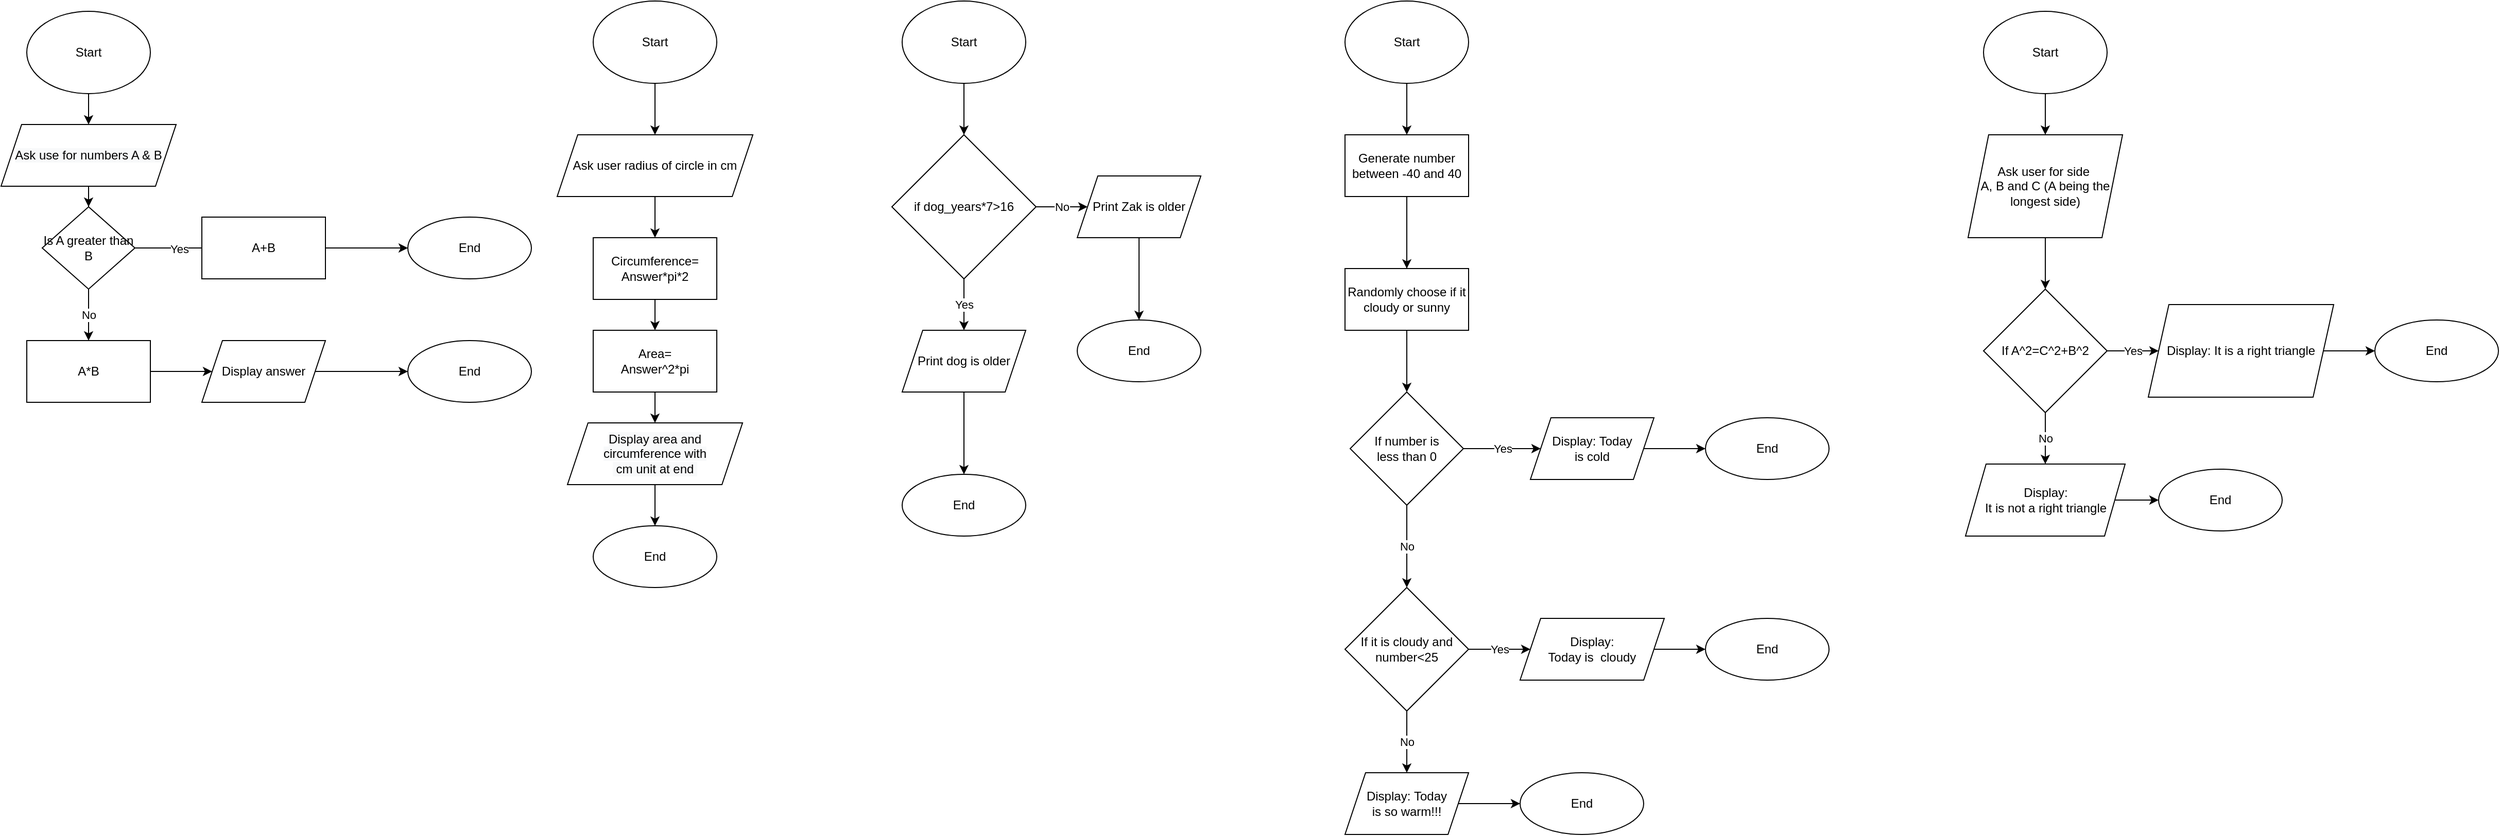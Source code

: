 <mxfile version="17.1.4" type="device"><diagram id="IIf_3cngun9RiF9ROP-h" name="Page-1"><mxGraphModel dx="1422" dy="910" grid="1" gridSize="10" guides="1" tooltips="1" connect="1" arrows="1" fold="1" page="1" pageScale="1" pageWidth="850" pageHeight="1100" math="0" shadow="0"><root><mxCell id="0"/><mxCell id="1" parent="0"/><mxCell id="T_XQ1ZaXBWBgXC8gzVqR-7" value="" style="edgeStyle=orthogonalEdgeStyle;rounded=0;orthogonalLoop=1;jettySize=auto;html=1;" edge="1" parent="1" source="T_XQ1ZaXBWBgXC8gzVqR-2" target="T_XQ1ZaXBWBgXC8gzVqR-6"><mxGeometry relative="1" as="geometry"/></mxCell><mxCell id="T_XQ1ZaXBWBgXC8gzVqR-2" value="Start" style="ellipse;whiteSpace=wrap;html=1;" vertex="1" parent="1"><mxGeometry x="110" y="120" width="120" height="80" as="geometry"/></mxCell><mxCell id="T_XQ1ZaXBWBgXC8gzVqR-9" value="" style="edgeStyle=orthogonalEdgeStyle;rounded=0;orthogonalLoop=1;jettySize=auto;html=1;" edge="1" parent="1" source="T_XQ1ZaXBWBgXC8gzVqR-6" target="T_XQ1ZaXBWBgXC8gzVqR-8"><mxGeometry relative="1" as="geometry"/></mxCell><mxCell id="T_XQ1ZaXBWBgXC8gzVqR-6" value="&#10;&#10;&lt;span style=&quot;color: rgb(0, 0, 0); font-family: helvetica; font-size: 12px; font-style: normal; font-weight: 400; letter-spacing: normal; text-align: center; text-indent: 0px; text-transform: none; word-spacing: 0px; background-color: rgb(248, 249, 250); display: inline; float: none;&quot;&gt;Ask use for numbers A &amp;amp; B&lt;/span&gt;&#10;&#10;" style="shape=parallelogram;perimeter=parallelogramPerimeter;whiteSpace=wrap;html=1;fixedSize=1;" vertex="1" parent="1"><mxGeometry x="85" y="230" width="170" height="60" as="geometry"/></mxCell><mxCell id="T_XQ1ZaXBWBgXC8gzVqR-11" value="Yes" style="edgeStyle=orthogonalEdgeStyle;rounded=0;orthogonalLoop=1;jettySize=auto;html=1;" edge="1" parent="1" source="T_XQ1ZaXBWBgXC8gzVqR-8"><mxGeometry relative="1" as="geometry"><mxPoint x="300" y="350" as="targetPoint"/></mxGeometry></mxCell><mxCell id="T_XQ1ZaXBWBgXC8gzVqR-14" value="No" style="edgeStyle=orthogonalEdgeStyle;rounded=0;orthogonalLoop=1;jettySize=auto;html=1;" edge="1" parent="1" source="T_XQ1ZaXBWBgXC8gzVqR-8" target="T_XQ1ZaXBWBgXC8gzVqR-13"><mxGeometry relative="1" as="geometry"/></mxCell><mxCell id="T_XQ1ZaXBWBgXC8gzVqR-8" value="Is A greater than B" style="rhombus;whiteSpace=wrap;html=1;" vertex="1" parent="1"><mxGeometry x="125" y="310" width="90" height="80" as="geometry"/></mxCell><mxCell id="T_XQ1ZaXBWBgXC8gzVqR-21" value="" style="edgeStyle=orthogonalEdgeStyle;rounded=0;orthogonalLoop=1;jettySize=auto;html=1;" edge="1" parent="1" source="T_XQ1ZaXBWBgXC8gzVqR-12" target="T_XQ1ZaXBWBgXC8gzVqR-20"><mxGeometry relative="1" as="geometry"/></mxCell><mxCell id="T_XQ1ZaXBWBgXC8gzVqR-12" value="A+B" style="rounded=0;whiteSpace=wrap;html=1;" vertex="1" parent="1"><mxGeometry x="280" y="320" width="120" height="60" as="geometry"/></mxCell><mxCell id="T_XQ1ZaXBWBgXC8gzVqR-17" value="" style="edgeStyle=orthogonalEdgeStyle;rounded=0;orthogonalLoop=1;jettySize=auto;html=1;" edge="1" parent="1" source="T_XQ1ZaXBWBgXC8gzVqR-13" target="T_XQ1ZaXBWBgXC8gzVqR-16"><mxGeometry relative="1" as="geometry"/></mxCell><mxCell id="T_XQ1ZaXBWBgXC8gzVqR-13" value="A*B" style="whiteSpace=wrap;html=1;" vertex="1" parent="1"><mxGeometry x="110" y="440" width="120" height="60" as="geometry"/></mxCell><mxCell id="T_XQ1ZaXBWBgXC8gzVqR-19" value="" style="edgeStyle=orthogonalEdgeStyle;rounded=0;orthogonalLoop=1;jettySize=auto;html=1;" edge="1" parent="1" source="T_XQ1ZaXBWBgXC8gzVqR-16" target="T_XQ1ZaXBWBgXC8gzVqR-18"><mxGeometry relative="1" as="geometry"/></mxCell><mxCell id="T_XQ1ZaXBWBgXC8gzVqR-16" value="Display answer" style="shape=parallelogram;perimeter=parallelogramPerimeter;whiteSpace=wrap;html=1;fixedSize=1;" vertex="1" parent="1"><mxGeometry x="280" y="440" width="120" height="60" as="geometry"/></mxCell><mxCell id="T_XQ1ZaXBWBgXC8gzVqR-18" value="End" style="ellipse;whiteSpace=wrap;html=1;" vertex="1" parent="1"><mxGeometry x="480" y="440" width="120" height="60" as="geometry"/></mxCell><mxCell id="T_XQ1ZaXBWBgXC8gzVqR-20" value="End" style="ellipse;whiteSpace=wrap;html=1;rounded=0;" vertex="1" parent="1"><mxGeometry x="480" y="320" width="120" height="60" as="geometry"/></mxCell><mxCell id="T_XQ1ZaXBWBgXC8gzVqR-24" value="" style="edgeStyle=orthogonalEdgeStyle;rounded=0;orthogonalLoop=1;jettySize=auto;html=1;" edge="1" parent="1" source="T_XQ1ZaXBWBgXC8gzVqR-22" target="T_XQ1ZaXBWBgXC8gzVqR-23"><mxGeometry relative="1" as="geometry"/></mxCell><mxCell id="T_XQ1ZaXBWBgXC8gzVqR-22" value="Start" style="ellipse;whiteSpace=wrap;html=1;" vertex="1" parent="1"><mxGeometry x="660" y="110" width="120" height="80" as="geometry"/></mxCell><mxCell id="T_XQ1ZaXBWBgXC8gzVqR-26" value="" style="edgeStyle=orthogonalEdgeStyle;rounded=0;orthogonalLoop=1;jettySize=auto;html=1;" edge="1" parent="1" source="T_XQ1ZaXBWBgXC8gzVqR-23" target="T_XQ1ZaXBWBgXC8gzVqR-25"><mxGeometry relative="1" as="geometry"/></mxCell><mxCell id="T_XQ1ZaXBWBgXC8gzVqR-23" value="Ask user radius of circle in cm" style="shape=parallelogram;perimeter=parallelogramPerimeter;whiteSpace=wrap;html=1;fixedSize=1;" vertex="1" parent="1"><mxGeometry x="625" y="240" width="190" height="60" as="geometry"/></mxCell><mxCell id="T_XQ1ZaXBWBgXC8gzVqR-28" value="" style="edgeStyle=orthogonalEdgeStyle;rounded=0;orthogonalLoop=1;jettySize=auto;html=1;" edge="1" parent="1" source="T_XQ1ZaXBWBgXC8gzVqR-25" target="T_XQ1ZaXBWBgXC8gzVqR-27"><mxGeometry relative="1" as="geometry"/></mxCell><mxCell id="T_XQ1ZaXBWBgXC8gzVqR-25" value="Circumference=&lt;br&gt;Answer*pi*2" style="whiteSpace=wrap;html=1;" vertex="1" parent="1"><mxGeometry x="660" y="340" width="120" height="60" as="geometry"/></mxCell><mxCell id="T_XQ1ZaXBWBgXC8gzVqR-30" value="" style="edgeStyle=orthogonalEdgeStyle;rounded=0;orthogonalLoop=1;jettySize=auto;html=1;" edge="1" parent="1" source="T_XQ1ZaXBWBgXC8gzVqR-27"><mxGeometry relative="1" as="geometry"><mxPoint x="720" y="520" as="targetPoint"/></mxGeometry></mxCell><mxCell id="T_XQ1ZaXBWBgXC8gzVqR-27" value="Area=&lt;br&gt;Answer^2*pi" style="whiteSpace=wrap;html=1;" vertex="1" parent="1"><mxGeometry x="660" y="430" width="120" height="60" as="geometry"/></mxCell><mxCell id="T_XQ1ZaXBWBgXC8gzVqR-33" value="" style="edgeStyle=orthogonalEdgeStyle;rounded=0;orthogonalLoop=1;jettySize=auto;html=1;" edge="1" parent="1" source="T_XQ1ZaXBWBgXC8gzVqR-31" target="T_XQ1ZaXBWBgXC8gzVqR-32"><mxGeometry relative="1" as="geometry"/></mxCell><mxCell id="T_XQ1ZaXBWBgXC8gzVqR-31" value="&lt;span style=&quot;color: rgb(0 , 0 , 0) ; font-family: &amp;#34;helvetica&amp;#34; ; font-size: 12px ; font-style: normal ; font-weight: 400 ; letter-spacing: normal ; text-align: center ; text-indent: 0px ; text-transform: none ; word-spacing: 0px ; background-color: rgb(248 , 249 , 250) ; display: inline ; float: none&quot;&gt;Display area and circumference with&lt;br&gt;&amp;nbsp;cm unit at end&amp;nbsp;&lt;/span&gt;" style="shape=parallelogram;perimeter=parallelogramPerimeter;whiteSpace=wrap;html=1;fixedSize=1;" vertex="1" parent="1"><mxGeometry x="635" y="520" width="170" height="60" as="geometry"/></mxCell><mxCell id="T_XQ1ZaXBWBgXC8gzVqR-32" value="End" style="ellipse;whiteSpace=wrap;html=1;" vertex="1" parent="1"><mxGeometry x="660" y="620" width="120" height="60" as="geometry"/></mxCell><mxCell id="T_XQ1ZaXBWBgXC8gzVqR-36" value="" style="edgeStyle=orthogonalEdgeStyle;rounded=0;orthogonalLoop=1;jettySize=auto;html=1;" edge="1" parent="1" source="T_XQ1ZaXBWBgXC8gzVqR-34"><mxGeometry relative="1" as="geometry"><mxPoint x="1020" y="240" as="targetPoint"/></mxGeometry></mxCell><mxCell id="T_XQ1ZaXBWBgXC8gzVqR-34" value="Start" style="ellipse;whiteSpace=wrap;html=1;" vertex="1" parent="1"><mxGeometry x="960" y="110" width="120" height="80" as="geometry"/></mxCell><mxCell id="T_XQ1ZaXBWBgXC8gzVqR-39" value="Yes" style="edgeStyle=orthogonalEdgeStyle;rounded=0;orthogonalLoop=1;jettySize=auto;html=1;" edge="1" parent="1" source="T_XQ1ZaXBWBgXC8gzVqR-37" target="T_XQ1ZaXBWBgXC8gzVqR-38"><mxGeometry relative="1" as="geometry"/></mxCell><mxCell id="T_XQ1ZaXBWBgXC8gzVqR-41" value="No" style="edgeStyle=orthogonalEdgeStyle;rounded=0;orthogonalLoop=1;jettySize=auto;html=1;" edge="1" parent="1" source="T_XQ1ZaXBWBgXC8gzVqR-37" target="T_XQ1ZaXBWBgXC8gzVqR-40"><mxGeometry relative="1" as="geometry"/></mxCell><mxCell id="T_XQ1ZaXBWBgXC8gzVqR-37" value="if dog_years*7&amp;gt;16" style="rhombus;whiteSpace=wrap;html=1;" vertex="1" parent="1"><mxGeometry x="950" y="240" width="140" height="140" as="geometry"/></mxCell><mxCell id="T_XQ1ZaXBWBgXC8gzVqR-43" value="" style="edgeStyle=orthogonalEdgeStyle;rounded=0;orthogonalLoop=1;jettySize=auto;html=1;" edge="1" parent="1" source="T_XQ1ZaXBWBgXC8gzVqR-38" target="T_XQ1ZaXBWBgXC8gzVqR-42"><mxGeometry relative="1" as="geometry"/></mxCell><mxCell id="T_XQ1ZaXBWBgXC8gzVqR-38" value="Print dog is older" style="shape=parallelogram;perimeter=parallelogramPerimeter;whiteSpace=wrap;html=1;fixedSize=1;" vertex="1" parent="1"><mxGeometry x="960" y="430" width="120" height="60" as="geometry"/></mxCell><mxCell id="T_XQ1ZaXBWBgXC8gzVqR-45" value="" style="edgeStyle=orthogonalEdgeStyle;rounded=0;orthogonalLoop=1;jettySize=auto;html=1;" edge="1" parent="1" source="T_XQ1ZaXBWBgXC8gzVqR-40" target="T_XQ1ZaXBWBgXC8gzVqR-44"><mxGeometry relative="1" as="geometry"/></mxCell><mxCell id="T_XQ1ZaXBWBgXC8gzVqR-40" value="Print Zak is older" style="shape=parallelogram;perimeter=parallelogramPerimeter;whiteSpace=wrap;html=1;fixedSize=1;" vertex="1" parent="1"><mxGeometry x="1130" y="280" width="120" height="60" as="geometry"/></mxCell><mxCell id="T_XQ1ZaXBWBgXC8gzVqR-42" value="End" style="ellipse;whiteSpace=wrap;html=1;" vertex="1" parent="1"><mxGeometry x="960" y="570" width="120" height="60" as="geometry"/></mxCell><mxCell id="T_XQ1ZaXBWBgXC8gzVqR-44" value="End" style="ellipse;whiteSpace=wrap;html=1;" vertex="1" parent="1"><mxGeometry x="1130" y="420" width="120" height="60" as="geometry"/></mxCell><mxCell id="T_XQ1ZaXBWBgXC8gzVqR-48" value="" style="edgeStyle=orthogonalEdgeStyle;rounded=0;orthogonalLoop=1;jettySize=auto;html=1;" edge="1" parent="1" source="T_XQ1ZaXBWBgXC8gzVqR-46" target="T_XQ1ZaXBWBgXC8gzVqR-47"><mxGeometry relative="1" as="geometry"/></mxCell><mxCell id="T_XQ1ZaXBWBgXC8gzVqR-46" value="Start" style="ellipse;whiteSpace=wrap;html=1;" vertex="1" parent="1"><mxGeometry x="1390" y="110" width="120" height="80" as="geometry"/></mxCell><mxCell id="T_XQ1ZaXBWBgXC8gzVqR-50" value="" style="edgeStyle=orthogonalEdgeStyle;rounded=0;orthogonalLoop=1;jettySize=auto;html=1;" edge="1" parent="1" source="T_XQ1ZaXBWBgXC8gzVqR-47" target="T_XQ1ZaXBWBgXC8gzVqR-49"><mxGeometry relative="1" as="geometry"/></mxCell><mxCell id="T_XQ1ZaXBWBgXC8gzVqR-56" value="" style="edgeStyle=orthogonalEdgeStyle;rounded=0;orthogonalLoop=1;jettySize=auto;html=1;" edge="1" parent="1" source="T_XQ1ZaXBWBgXC8gzVqR-47" target="T_XQ1ZaXBWBgXC8gzVqR-55"><mxGeometry relative="1" as="geometry"/></mxCell><mxCell id="T_XQ1ZaXBWBgXC8gzVqR-47" value="Generate number between -40 and 40" style="whiteSpace=wrap;html=1;" vertex="1" parent="1"><mxGeometry x="1390" y="240" width="120" height="60" as="geometry"/></mxCell><mxCell id="T_XQ1ZaXBWBgXC8gzVqR-52" value="Yes" style="edgeStyle=orthogonalEdgeStyle;rounded=0;orthogonalLoop=1;jettySize=auto;html=1;" edge="1" parent="1" source="T_XQ1ZaXBWBgXC8gzVqR-49" target="T_XQ1ZaXBWBgXC8gzVqR-51"><mxGeometry relative="1" as="geometry"/></mxCell><mxCell id="T_XQ1ZaXBWBgXC8gzVqR-58" value="No" style="edgeStyle=orthogonalEdgeStyle;rounded=0;orthogonalLoop=1;jettySize=auto;html=1;" edge="1" parent="1" source="T_XQ1ZaXBWBgXC8gzVqR-49" target="T_XQ1ZaXBWBgXC8gzVqR-57"><mxGeometry relative="1" as="geometry"/></mxCell><mxCell id="T_XQ1ZaXBWBgXC8gzVqR-49" value="If number is &lt;br&gt;less than 0" style="rhombus;whiteSpace=wrap;html=1;" vertex="1" parent="1"><mxGeometry x="1395" y="490" width="110" height="110" as="geometry"/></mxCell><mxCell id="T_XQ1ZaXBWBgXC8gzVqR-54" value="" style="edgeStyle=orthogonalEdgeStyle;rounded=0;orthogonalLoop=1;jettySize=auto;html=1;" edge="1" parent="1" source="T_XQ1ZaXBWBgXC8gzVqR-51" target="T_XQ1ZaXBWBgXC8gzVqR-53"><mxGeometry relative="1" as="geometry"/></mxCell><mxCell id="T_XQ1ZaXBWBgXC8gzVqR-51" value="Display: Today &lt;br&gt;is cold" style="shape=parallelogram;perimeter=parallelogramPerimeter;whiteSpace=wrap;html=1;fixedSize=1;" vertex="1" parent="1"><mxGeometry x="1570" y="515" width="120" height="60" as="geometry"/></mxCell><mxCell id="T_XQ1ZaXBWBgXC8gzVqR-53" value="End" style="ellipse;whiteSpace=wrap;html=1;" vertex="1" parent="1"><mxGeometry x="1740" y="515" width="120" height="60" as="geometry"/></mxCell><mxCell id="T_XQ1ZaXBWBgXC8gzVqR-55" value="Randomly choose if it cloudy or sunny" style="whiteSpace=wrap;html=1;" vertex="1" parent="1"><mxGeometry x="1390" y="370" width="120" height="60" as="geometry"/></mxCell><mxCell id="T_XQ1ZaXBWBgXC8gzVqR-60" value="Yes" style="edgeStyle=orthogonalEdgeStyle;rounded=0;orthogonalLoop=1;jettySize=auto;html=1;" edge="1" parent="1" source="T_XQ1ZaXBWBgXC8gzVqR-57" target="T_XQ1ZaXBWBgXC8gzVqR-59"><mxGeometry relative="1" as="geometry"/></mxCell><mxCell id="T_XQ1ZaXBWBgXC8gzVqR-66" value="No" style="edgeStyle=orthogonalEdgeStyle;rounded=0;orthogonalLoop=1;jettySize=auto;html=1;" edge="1" parent="1" source="T_XQ1ZaXBWBgXC8gzVqR-57" target="T_XQ1ZaXBWBgXC8gzVqR-65"><mxGeometry relative="1" as="geometry"/></mxCell><mxCell id="T_XQ1ZaXBWBgXC8gzVqR-57" value="If it is cloudy and number&amp;lt;25" style="rhombus;whiteSpace=wrap;html=1;" vertex="1" parent="1"><mxGeometry x="1390" y="680" width="120" height="120" as="geometry"/></mxCell><mxCell id="T_XQ1ZaXBWBgXC8gzVqR-62" value="" style="edgeStyle=orthogonalEdgeStyle;rounded=0;orthogonalLoop=1;jettySize=auto;html=1;" edge="1" parent="1" source="T_XQ1ZaXBWBgXC8gzVqR-59" target="T_XQ1ZaXBWBgXC8gzVqR-61"><mxGeometry relative="1" as="geometry"/></mxCell><mxCell id="T_XQ1ZaXBWBgXC8gzVqR-59" value="Display:&lt;br&gt;Today is&amp;nbsp; cloudy" style="shape=parallelogram;perimeter=parallelogramPerimeter;whiteSpace=wrap;html=1;fixedSize=1;" vertex="1" parent="1"><mxGeometry x="1560" y="710" width="140" height="60" as="geometry"/></mxCell><mxCell id="T_XQ1ZaXBWBgXC8gzVqR-61" value="End" style="ellipse;whiteSpace=wrap;html=1;" vertex="1" parent="1"><mxGeometry x="1740" y="710" width="120" height="60" as="geometry"/></mxCell><mxCell id="T_XQ1ZaXBWBgXC8gzVqR-68" value="" style="edgeStyle=orthogonalEdgeStyle;rounded=0;orthogonalLoop=1;jettySize=auto;html=1;" edge="1" parent="1" source="T_XQ1ZaXBWBgXC8gzVqR-65" target="T_XQ1ZaXBWBgXC8gzVqR-67"><mxGeometry relative="1" as="geometry"/></mxCell><mxCell id="T_XQ1ZaXBWBgXC8gzVqR-65" value="Display:&amp;nbsp;Today &lt;br&gt;is so warm!!!" style="shape=parallelogram;perimeter=parallelogramPerimeter;whiteSpace=wrap;html=1;fixedSize=1;" vertex="1" parent="1"><mxGeometry x="1390" y="860" width="120" height="60" as="geometry"/></mxCell><mxCell id="T_XQ1ZaXBWBgXC8gzVqR-67" value="End" style="ellipse;whiteSpace=wrap;html=1;" vertex="1" parent="1"><mxGeometry x="1560" y="860" width="120" height="60" as="geometry"/></mxCell><mxCell id="T_XQ1ZaXBWBgXC8gzVqR-71" value="" style="edgeStyle=orthogonalEdgeStyle;rounded=0;orthogonalLoop=1;jettySize=auto;html=1;" edge="1" parent="1" source="T_XQ1ZaXBWBgXC8gzVqR-69" target="T_XQ1ZaXBWBgXC8gzVqR-70"><mxGeometry relative="1" as="geometry"/></mxCell><mxCell id="T_XQ1ZaXBWBgXC8gzVqR-69" value="Start" style="ellipse;whiteSpace=wrap;html=1;" vertex="1" parent="1"><mxGeometry x="2010" y="120" width="120" height="80" as="geometry"/></mxCell><mxCell id="T_XQ1ZaXBWBgXC8gzVqR-73" value="" style="edgeStyle=orthogonalEdgeStyle;rounded=0;orthogonalLoop=1;jettySize=auto;html=1;" edge="1" parent="1" source="T_XQ1ZaXBWBgXC8gzVqR-70" target="T_XQ1ZaXBWBgXC8gzVqR-72"><mxGeometry relative="1" as="geometry"/></mxCell><mxCell id="T_XQ1ZaXBWBgXC8gzVqR-70" value="Ask user for side&amp;nbsp;&lt;br&gt;A, B and C (A being the longest side)" style="shape=parallelogram;perimeter=parallelogramPerimeter;whiteSpace=wrap;html=1;fixedSize=1;" vertex="1" parent="1"><mxGeometry x="1995" y="240" width="150" height="100" as="geometry"/></mxCell><mxCell id="T_XQ1ZaXBWBgXC8gzVqR-77" value="Yes" style="edgeStyle=orthogonalEdgeStyle;rounded=0;orthogonalLoop=1;jettySize=auto;html=1;" edge="1" parent="1" source="T_XQ1ZaXBWBgXC8gzVqR-72" target="T_XQ1ZaXBWBgXC8gzVqR-76"><mxGeometry relative="1" as="geometry"/></mxCell><mxCell id="T_XQ1ZaXBWBgXC8gzVqR-79" value="No" style="edgeStyle=orthogonalEdgeStyle;rounded=0;orthogonalLoop=1;jettySize=auto;html=1;" edge="1" parent="1" source="T_XQ1ZaXBWBgXC8gzVqR-72" target="T_XQ1ZaXBWBgXC8gzVqR-78"><mxGeometry relative="1" as="geometry"/></mxCell><mxCell id="T_XQ1ZaXBWBgXC8gzVqR-72" value="If A^2=C^2+B^2" style="rhombus;whiteSpace=wrap;html=1;" vertex="1" parent="1"><mxGeometry x="2010" y="390" width="120" height="120" as="geometry"/></mxCell><mxCell id="T_XQ1ZaXBWBgXC8gzVqR-83" value="" style="edgeStyle=orthogonalEdgeStyle;rounded=0;orthogonalLoop=1;jettySize=auto;html=1;" edge="1" parent="1" source="T_XQ1ZaXBWBgXC8gzVqR-76" target="T_XQ1ZaXBWBgXC8gzVqR-82"><mxGeometry relative="1" as="geometry"/></mxCell><mxCell id="T_XQ1ZaXBWBgXC8gzVqR-76" value="Display: It is a right triangle" style="shape=parallelogram;perimeter=parallelogramPerimeter;whiteSpace=wrap;html=1;fixedSize=1;" vertex="1" parent="1"><mxGeometry x="2170" y="405" width="180" height="90" as="geometry"/></mxCell><mxCell id="T_XQ1ZaXBWBgXC8gzVqR-81" value="" style="edgeStyle=orthogonalEdgeStyle;rounded=0;orthogonalLoop=1;jettySize=auto;html=1;" edge="1" parent="1" source="T_XQ1ZaXBWBgXC8gzVqR-78" target="T_XQ1ZaXBWBgXC8gzVqR-80"><mxGeometry relative="1" as="geometry"/></mxCell><mxCell id="T_XQ1ZaXBWBgXC8gzVqR-78" value="Display:&lt;br&gt;It is not a right triangle" style="shape=parallelogram;perimeter=parallelogramPerimeter;whiteSpace=wrap;html=1;fixedSize=1;" vertex="1" parent="1"><mxGeometry x="1992.5" y="560" width="155" height="70" as="geometry"/></mxCell><mxCell id="T_XQ1ZaXBWBgXC8gzVqR-80" value="End" style="ellipse;whiteSpace=wrap;html=1;" vertex="1" parent="1"><mxGeometry x="2180" y="565" width="120" height="60" as="geometry"/></mxCell><mxCell id="T_XQ1ZaXBWBgXC8gzVqR-82" value="End" style="ellipse;whiteSpace=wrap;html=1;" vertex="1" parent="1"><mxGeometry x="2390" y="420" width="120" height="60" as="geometry"/></mxCell></root></mxGraphModel></diagram></mxfile>